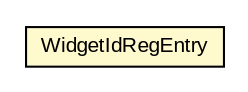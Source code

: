 #!/usr/local/bin/dot
#
# Class diagram 
# Generated by UMLGraph version 5.3 (http://www.umlgraph.org/)
#

digraph G {
	edge [fontname="arial",fontsize=10,labelfontname="arial",labelfontsize=10];
	node [fontname="arial",fontsize=10,shape=plaintext];
	nodesep=0.25;
	ranksep=0.5;
	// context.arch.enactor.WidgetIdRegistry.WidgetIdRegEntry
	c70705 [label=<<table title="context.arch.enactor.WidgetIdRegistry.WidgetIdRegEntry" border="0" cellborder="1" cellspacing="0" cellpadding="2" port="p" bgcolor="lemonChiffon" href="./WidgetIdRegistry.WidgetIdRegEntry.html">
		<tr><td><table border="0" cellspacing="0" cellpadding="1">
<tr><td align="center" balign="center"> WidgetIdRegEntry </td></tr>
		</table></td></tr>
		</table>>, fontname="arial", fontcolor="black", fontsize=10.0];
}


